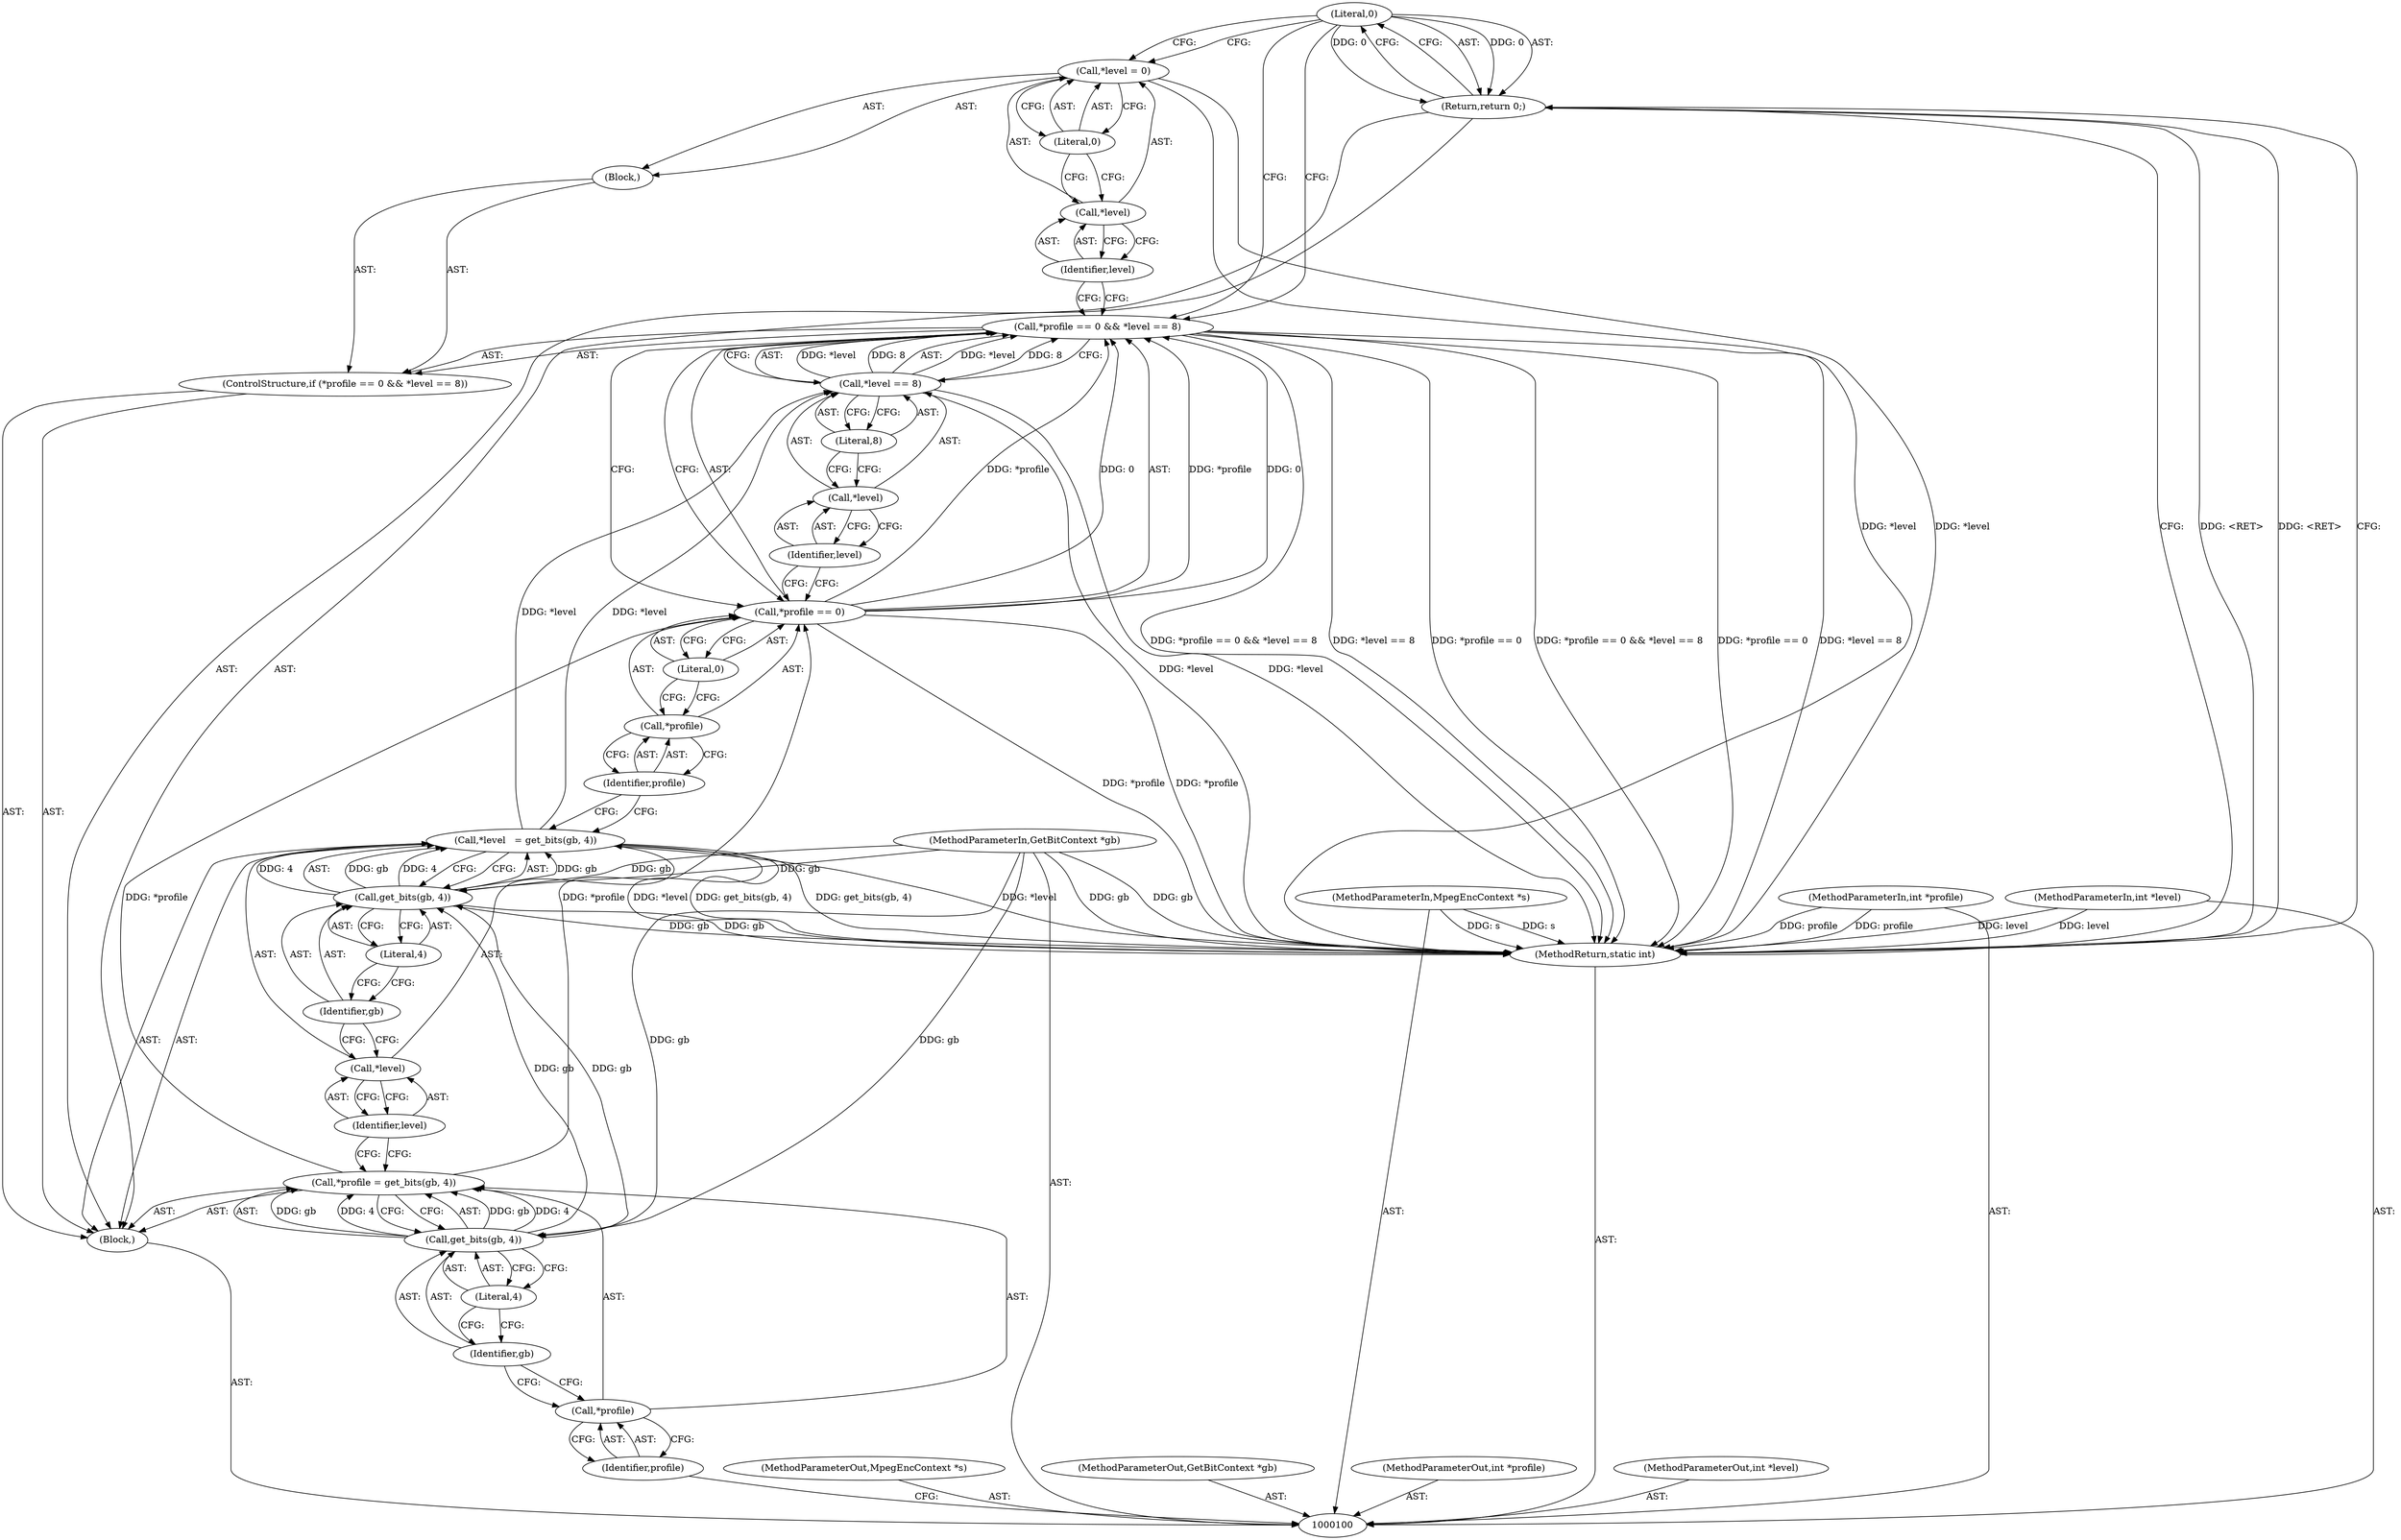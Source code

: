 digraph "0_FFmpeg_2aa9047486dbff12d9e040f917e5f799ed2fd78b_0" {
"1000134" [label="(Literal,0)"];
"1000133" [label="(Return,return 0;)"];
"1000135" [label="(MethodReturn,static int)"];
"1000101" [label="(MethodParameterIn,MpegEncContext *s)"];
"1000167" [label="(MethodParameterOut,MpegEncContext *s)"];
"1000102" [label="(MethodParameterIn,GetBitContext *gb)"];
"1000168" [label="(MethodParameterOut,GetBitContext *gb)"];
"1000103" [label="(MethodParameterIn,int *profile)"];
"1000169" [label="(MethodParameterOut,int *profile)"];
"1000104" [label="(MethodParameterIn,int *level)"];
"1000170" [label="(MethodParameterOut,int *level)"];
"1000105" [label="(Block,)"];
"1000109" [label="(Call,get_bits(gb, 4))"];
"1000110" [label="(Identifier,gb)"];
"1000111" [label="(Literal,4)"];
"1000106" [label="(Call,*profile = get_bits(gb, 4))"];
"1000107" [label="(Call,*profile)"];
"1000108" [label="(Identifier,profile)"];
"1000115" [label="(Call,get_bits(gb, 4))"];
"1000116" [label="(Identifier,gb)"];
"1000117" [label="(Literal,4)"];
"1000112" [label="(Call,*level   = get_bits(gb, 4))"];
"1000113" [label="(Call,*level)"];
"1000114" [label="(Identifier,level)"];
"1000123" [label="(Literal,0)"];
"1000124" [label="(Call,*level == 8)"];
"1000125" [label="(Call,*level)"];
"1000126" [label="(Identifier,level)"];
"1000127" [label="(Literal,8)"];
"1000128" [label="(Block,)"];
"1000118" [label="(ControlStructure,if (*profile == 0 && *level == 8))"];
"1000119" [label="(Call,*profile == 0 && *level == 8)"];
"1000120" [label="(Call,*profile == 0)"];
"1000121" [label="(Call,*profile)"];
"1000122" [label="(Identifier,profile)"];
"1000132" [label="(Literal,0)"];
"1000129" [label="(Call,*level = 0)"];
"1000130" [label="(Call,*level)"];
"1000131" [label="(Identifier,level)"];
"1000134" -> "1000133"  [label="AST: "];
"1000134" -> "1000129"  [label="CFG: "];
"1000134" -> "1000119"  [label="CFG: "];
"1000133" -> "1000134"  [label="CFG: "];
"1000134" -> "1000133"  [label="DDG: 0"];
"1000133" -> "1000105"  [label="AST: "];
"1000133" -> "1000134"  [label="CFG: "];
"1000134" -> "1000133"  [label="AST: "];
"1000135" -> "1000133"  [label="CFG: "];
"1000133" -> "1000135"  [label="DDG: <RET>"];
"1000134" -> "1000133"  [label="DDG: 0"];
"1000135" -> "1000100"  [label="AST: "];
"1000135" -> "1000133"  [label="CFG: "];
"1000129" -> "1000135"  [label="DDG: *level"];
"1000124" -> "1000135"  [label="DDG: *level"];
"1000104" -> "1000135"  [label="DDG: level"];
"1000119" -> "1000135"  [label="DDG: *profile == 0 && *level == 8"];
"1000119" -> "1000135"  [label="DDG: *level == 8"];
"1000119" -> "1000135"  [label="DDG: *profile == 0"];
"1000115" -> "1000135"  [label="DDG: gb"];
"1000103" -> "1000135"  [label="DDG: profile"];
"1000112" -> "1000135"  [label="DDG: get_bits(gb, 4)"];
"1000112" -> "1000135"  [label="DDG: *level"];
"1000120" -> "1000135"  [label="DDG: *profile"];
"1000102" -> "1000135"  [label="DDG: gb"];
"1000101" -> "1000135"  [label="DDG: s"];
"1000133" -> "1000135"  [label="DDG: <RET>"];
"1000101" -> "1000100"  [label="AST: "];
"1000101" -> "1000135"  [label="DDG: s"];
"1000167" -> "1000100"  [label="AST: "];
"1000102" -> "1000100"  [label="AST: "];
"1000102" -> "1000135"  [label="DDG: gb"];
"1000102" -> "1000109"  [label="DDG: gb"];
"1000102" -> "1000115"  [label="DDG: gb"];
"1000168" -> "1000100"  [label="AST: "];
"1000103" -> "1000100"  [label="AST: "];
"1000103" -> "1000135"  [label="DDG: profile"];
"1000169" -> "1000100"  [label="AST: "];
"1000104" -> "1000100"  [label="AST: "];
"1000104" -> "1000135"  [label="DDG: level"];
"1000170" -> "1000100"  [label="AST: "];
"1000105" -> "1000100"  [label="AST: "];
"1000106" -> "1000105"  [label="AST: "];
"1000112" -> "1000105"  [label="AST: "];
"1000118" -> "1000105"  [label="AST: "];
"1000133" -> "1000105"  [label="AST: "];
"1000109" -> "1000106"  [label="AST: "];
"1000109" -> "1000111"  [label="CFG: "];
"1000110" -> "1000109"  [label="AST: "];
"1000111" -> "1000109"  [label="AST: "];
"1000106" -> "1000109"  [label="CFG: "];
"1000109" -> "1000106"  [label="DDG: gb"];
"1000109" -> "1000106"  [label="DDG: 4"];
"1000102" -> "1000109"  [label="DDG: gb"];
"1000109" -> "1000115"  [label="DDG: gb"];
"1000110" -> "1000109"  [label="AST: "];
"1000110" -> "1000107"  [label="CFG: "];
"1000111" -> "1000110"  [label="CFG: "];
"1000111" -> "1000109"  [label="AST: "];
"1000111" -> "1000110"  [label="CFG: "];
"1000109" -> "1000111"  [label="CFG: "];
"1000106" -> "1000105"  [label="AST: "];
"1000106" -> "1000109"  [label="CFG: "];
"1000107" -> "1000106"  [label="AST: "];
"1000109" -> "1000106"  [label="AST: "];
"1000114" -> "1000106"  [label="CFG: "];
"1000109" -> "1000106"  [label="DDG: gb"];
"1000109" -> "1000106"  [label="DDG: 4"];
"1000106" -> "1000120"  [label="DDG: *profile"];
"1000107" -> "1000106"  [label="AST: "];
"1000107" -> "1000108"  [label="CFG: "];
"1000108" -> "1000107"  [label="AST: "];
"1000110" -> "1000107"  [label="CFG: "];
"1000108" -> "1000107"  [label="AST: "];
"1000108" -> "1000100"  [label="CFG: "];
"1000107" -> "1000108"  [label="CFG: "];
"1000115" -> "1000112"  [label="AST: "];
"1000115" -> "1000117"  [label="CFG: "];
"1000116" -> "1000115"  [label="AST: "];
"1000117" -> "1000115"  [label="AST: "];
"1000112" -> "1000115"  [label="CFG: "];
"1000115" -> "1000135"  [label="DDG: gb"];
"1000115" -> "1000112"  [label="DDG: gb"];
"1000115" -> "1000112"  [label="DDG: 4"];
"1000109" -> "1000115"  [label="DDG: gb"];
"1000102" -> "1000115"  [label="DDG: gb"];
"1000116" -> "1000115"  [label="AST: "];
"1000116" -> "1000113"  [label="CFG: "];
"1000117" -> "1000116"  [label="CFG: "];
"1000117" -> "1000115"  [label="AST: "];
"1000117" -> "1000116"  [label="CFG: "];
"1000115" -> "1000117"  [label="CFG: "];
"1000112" -> "1000105"  [label="AST: "];
"1000112" -> "1000115"  [label="CFG: "];
"1000113" -> "1000112"  [label="AST: "];
"1000115" -> "1000112"  [label="AST: "];
"1000122" -> "1000112"  [label="CFG: "];
"1000112" -> "1000135"  [label="DDG: get_bits(gb, 4)"];
"1000112" -> "1000135"  [label="DDG: *level"];
"1000115" -> "1000112"  [label="DDG: gb"];
"1000115" -> "1000112"  [label="DDG: 4"];
"1000112" -> "1000124"  [label="DDG: *level"];
"1000113" -> "1000112"  [label="AST: "];
"1000113" -> "1000114"  [label="CFG: "];
"1000114" -> "1000113"  [label="AST: "];
"1000116" -> "1000113"  [label="CFG: "];
"1000114" -> "1000113"  [label="AST: "];
"1000114" -> "1000106"  [label="CFG: "];
"1000113" -> "1000114"  [label="CFG: "];
"1000123" -> "1000120"  [label="AST: "];
"1000123" -> "1000121"  [label="CFG: "];
"1000120" -> "1000123"  [label="CFG: "];
"1000124" -> "1000119"  [label="AST: "];
"1000124" -> "1000127"  [label="CFG: "];
"1000125" -> "1000124"  [label="AST: "];
"1000127" -> "1000124"  [label="AST: "];
"1000119" -> "1000124"  [label="CFG: "];
"1000124" -> "1000135"  [label="DDG: *level"];
"1000124" -> "1000119"  [label="DDG: *level"];
"1000124" -> "1000119"  [label="DDG: 8"];
"1000112" -> "1000124"  [label="DDG: *level"];
"1000125" -> "1000124"  [label="AST: "];
"1000125" -> "1000126"  [label="CFG: "];
"1000126" -> "1000125"  [label="AST: "];
"1000127" -> "1000125"  [label="CFG: "];
"1000126" -> "1000125"  [label="AST: "];
"1000126" -> "1000120"  [label="CFG: "];
"1000125" -> "1000126"  [label="CFG: "];
"1000127" -> "1000124"  [label="AST: "];
"1000127" -> "1000125"  [label="CFG: "];
"1000124" -> "1000127"  [label="CFG: "];
"1000128" -> "1000118"  [label="AST: "];
"1000129" -> "1000128"  [label="AST: "];
"1000118" -> "1000105"  [label="AST: "];
"1000119" -> "1000118"  [label="AST: "];
"1000128" -> "1000118"  [label="AST: "];
"1000119" -> "1000118"  [label="AST: "];
"1000119" -> "1000120"  [label="CFG: "];
"1000119" -> "1000124"  [label="CFG: "];
"1000120" -> "1000119"  [label="AST: "];
"1000124" -> "1000119"  [label="AST: "];
"1000131" -> "1000119"  [label="CFG: "];
"1000134" -> "1000119"  [label="CFG: "];
"1000119" -> "1000135"  [label="DDG: *profile == 0 && *level == 8"];
"1000119" -> "1000135"  [label="DDG: *level == 8"];
"1000119" -> "1000135"  [label="DDG: *profile == 0"];
"1000120" -> "1000119"  [label="DDG: *profile"];
"1000120" -> "1000119"  [label="DDG: 0"];
"1000124" -> "1000119"  [label="DDG: *level"];
"1000124" -> "1000119"  [label="DDG: 8"];
"1000120" -> "1000119"  [label="AST: "];
"1000120" -> "1000123"  [label="CFG: "];
"1000121" -> "1000120"  [label="AST: "];
"1000123" -> "1000120"  [label="AST: "];
"1000126" -> "1000120"  [label="CFG: "];
"1000119" -> "1000120"  [label="CFG: "];
"1000120" -> "1000135"  [label="DDG: *profile"];
"1000120" -> "1000119"  [label="DDG: *profile"];
"1000120" -> "1000119"  [label="DDG: 0"];
"1000106" -> "1000120"  [label="DDG: *profile"];
"1000121" -> "1000120"  [label="AST: "];
"1000121" -> "1000122"  [label="CFG: "];
"1000122" -> "1000121"  [label="AST: "];
"1000123" -> "1000121"  [label="CFG: "];
"1000122" -> "1000121"  [label="AST: "];
"1000122" -> "1000112"  [label="CFG: "];
"1000121" -> "1000122"  [label="CFG: "];
"1000132" -> "1000129"  [label="AST: "];
"1000132" -> "1000130"  [label="CFG: "];
"1000129" -> "1000132"  [label="CFG: "];
"1000129" -> "1000128"  [label="AST: "];
"1000129" -> "1000132"  [label="CFG: "];
"1000130" -> "1000129"  [label="AST: "];
"1000132" -> "1000129"  [label="AST: "];
"1000134" -> "1000129"  [label="CFG: "];
"1000129" -> "1000135"  [label="DDG: *level"];
"1000130" -> "1000129"  [label="AST: "];
"1000130" -> "1000131"  [label="CFG: "];
"1000131" -> "1000130"  [label="AST: "];
"1000132" -> "1000130"  [label="CFG: "];
"1000131" -> "1000130"  [label="AST: "];
"1000131" -> "1000119"  [label="CFG: "];
"1000130" -> "1000131"  [label="CFG: "];
}
